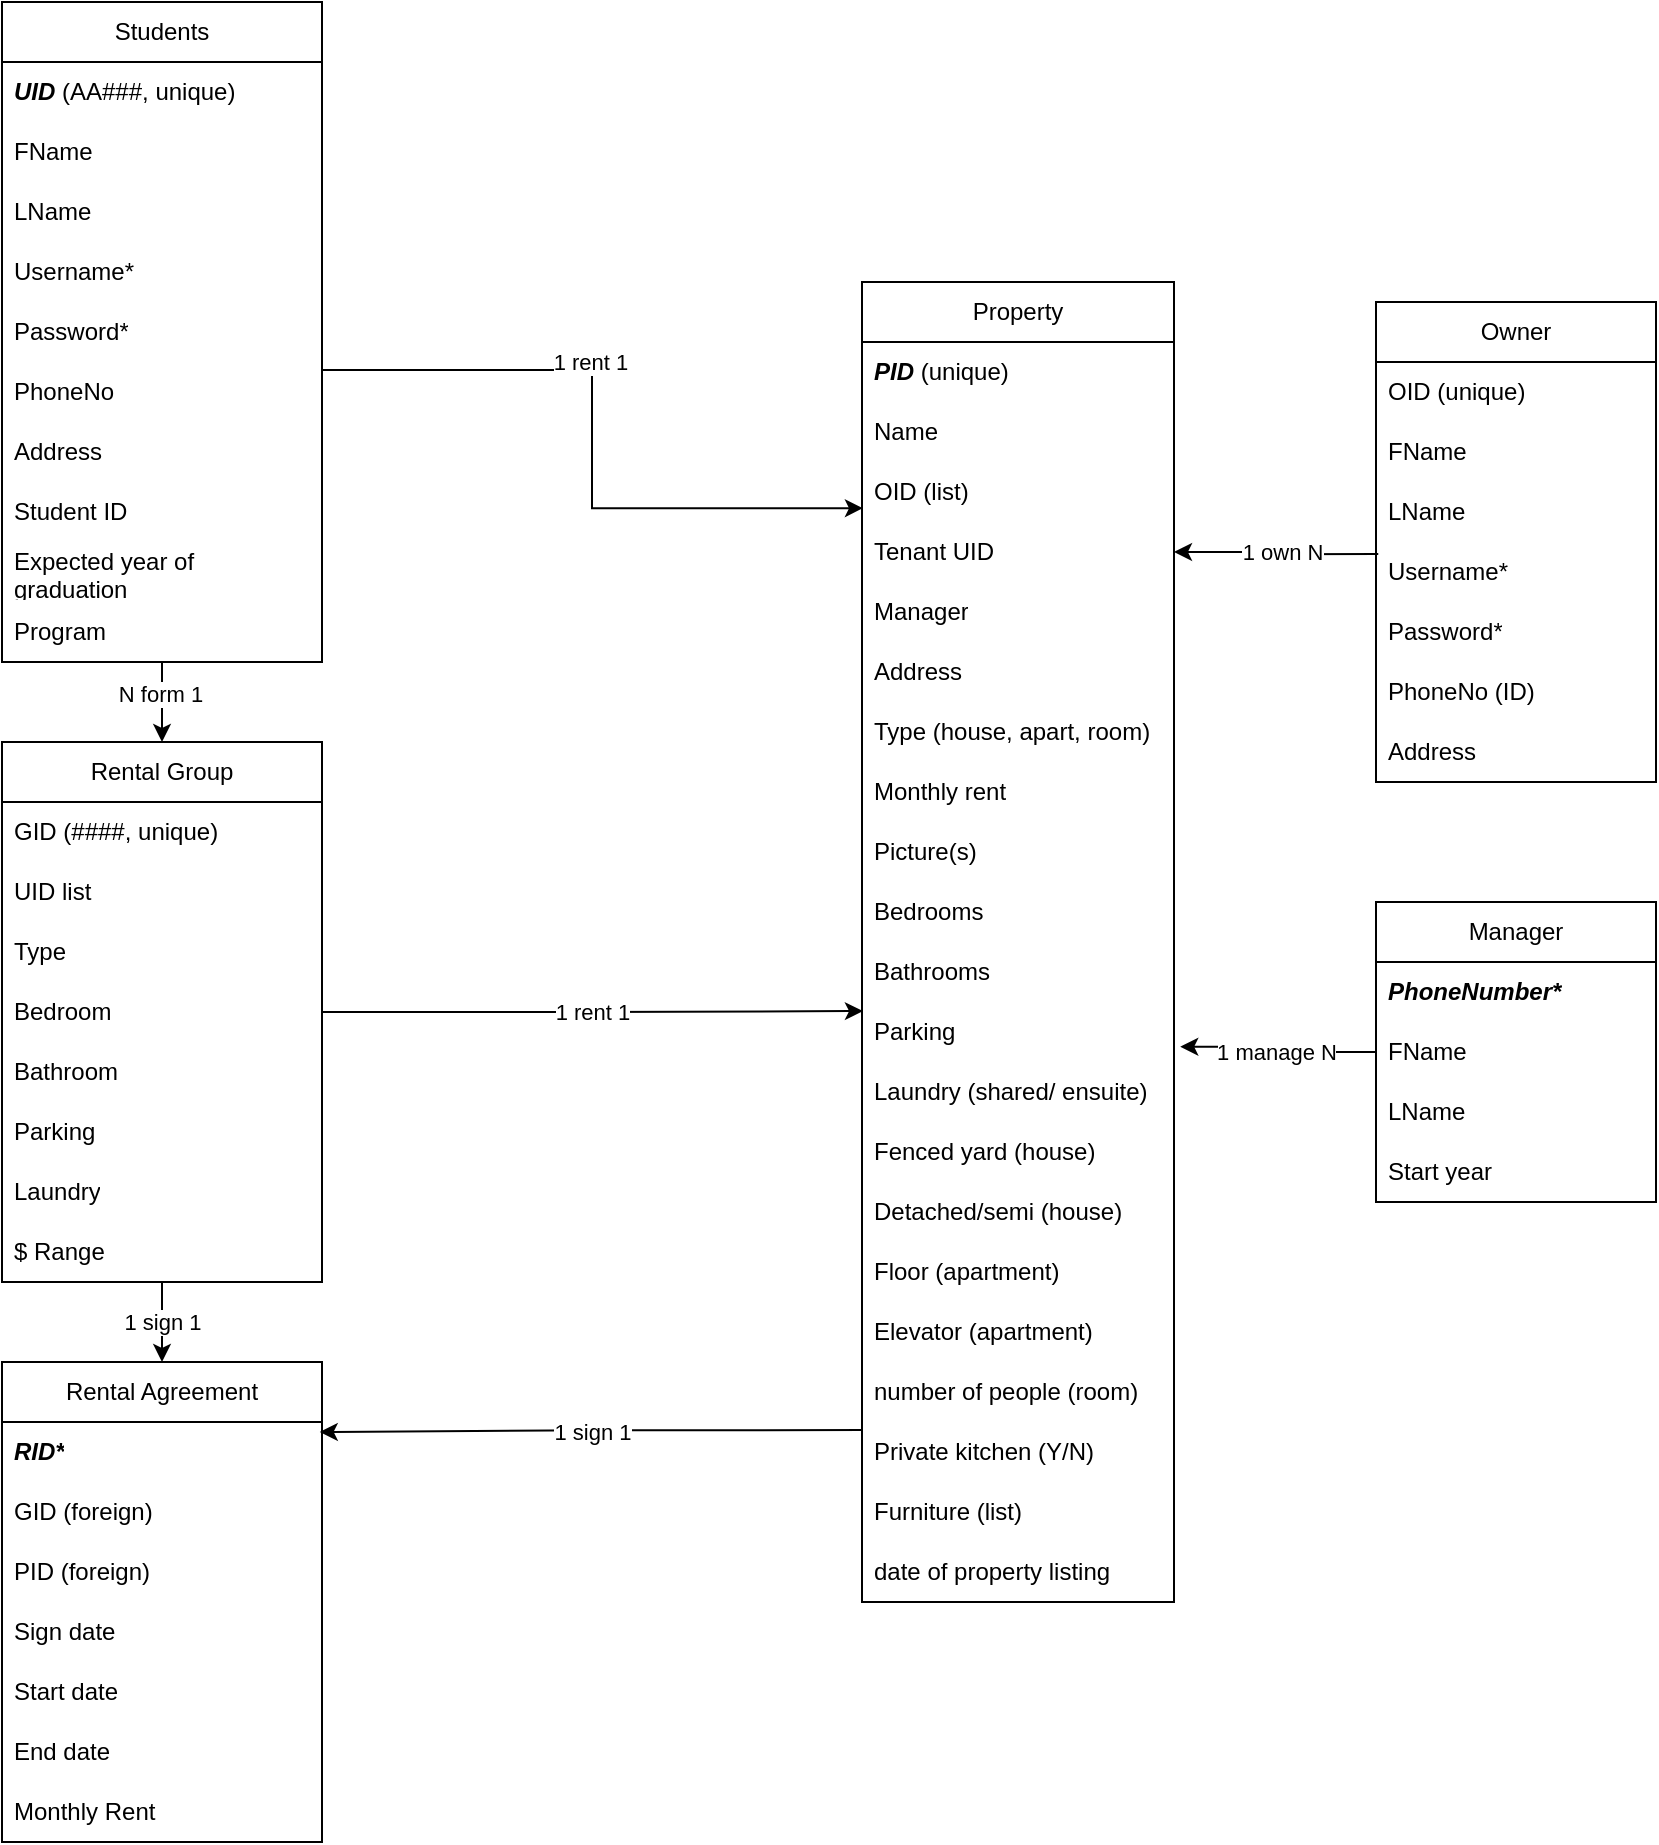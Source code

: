 <mxfile version="22.1.21" type="github">
  <diagram id="C5RBs43oDa-KdzZeNtuy" name="Page-1">
    <mxGraphModel dx="1173" dy="765" grid="1" gridSize="10" guides="1" tooltips="1" connect="1" arrows="1" fold="1" page="1" pageScale="1" pageWidth="827" pageHeight="1169" math="0" shadow="0">
      <root>
        <mxCell id="WIyWlLk6GJQsqaUBKTNV-0" />
        <mxCell id="WIyWlLk6GJQsqaUBKTNV-1" parent="WIyWlLk6GJQsqaUBKTNV-0" />
        <mxCell id="_iqlYlecqy5unlglw5hI-17" style="edgeStyle=orthogonalEdgeStyle;rounded=0;orthogonalLoop=1;jettySize=auto;html=1;entryX=0.003;entryY=0.77;entryDx=0;entryDy=0;exitX=1;exitY=0.133;exitDx=0;exitDy=0;exitPerimeter=0;entryPerimeter=0;" parent="WIyWlLk6GJQsqaUBKTNV-1" source="_iqlYlecqy5unlglw5hI-5" target="_iqlYlecqy5unlglw5hI-30" edge="1">
          <mxGeometry relative="1" as="geometry" />
        </mxCell>
        <mxCell id="lewGBKHHSk3XJpXt-q_e-0" value="1 rent 1" style="edgeLabel;html=1;align=center;verticalAlign=middle;resizable=0;points=[];" parent="_iqlYlecqy5unlglw5hI-17" connectable="0" vertex="1">
          <mxGeometry x="-0.28" y="1" relative="1" as="geometry">
            <mxPoint x="12" y="-3" as="offset" />
          </mxGeometry>
        </mxCell>
        <mxCell id="Unsx_e9PCj31L5F9Mxkz-17" style="edgeStyle=orthogonalEdgeStyle;rounded=0;orthogonalLoop=1;jettySize=auto;html=1;entryX=0.5;entryY=0;entryDx=0;entryDy=0;" edge="1" parent="WIyWlLk6GJQsqaUBKTNV-1" source="_iqlYlecqy5unlglw5hI-2" target="_iqlYlecqy5unlglw5hI-34">
          <mxGeometry relative="1" as="geometry" />
        </mxCell>
        <mxCell id="Unsx_e9PCj31L5F9Mxkz-18" value="N form 1" style="edgeLabel;html=1;align=center;verticalAlign=middle;resizable=0;points=[];" vertex="1" connectable="0" parent="Unsx_e9PCj31L5F9Mxkz-17">
          <mxGeometry x="-0.237" y="-1" relative="1" as="geometry">
            <mxPoint as="offset" />
          </mxGeometry>
        </mxCell>
        <mxCell id="_iqlYlecqy5unlglw5hI-2" value="Students" style="swimlane;fontStyle=0;childLayout=stackLayout;horizontal=1;startSize=30;horizontalStack=0;resizeParent=1;resizeParentMax=0;resizeLast=0;collapsible=1;marginBottom=0;whiteSpace=wrap;html=1;" parent="WIyWlLk6GJQsqaUBKTNV-1" vertex="1">
          <mxGeometry width="160" height="330" as="geometry" />
        </mxCell>
        <mxCell id="_iqlYlecqy5unlglw5hI-3" value="&lt;i&gt;&lt;b&gt;UID&lt;/b&gt;&lt;/i&gt; (AA###, unique)" style="text;strokeColor=none;fillColor=none;align=left;verticalAlign=middle;spacingLeft=4;spacingRight=4;overflow=hidden;points=[[0,0.5],[1,0.5]];portConstraint=eastwest;rotatable=0;whiteSpace=wrap;html=1;" parent="_iqlYlecqy5unlglw5hI-2" vertex="1">
          <mxGeometry y="30" width="160" height="30" as="geometry" />
        </mxCell>
        <mxCell id="_iqlYlecqy5unlglw5hI-4" value="FName" style="text;strokeColor=none;fillColor=none;align=left;verticalAlign=middle;spacingLeft=4;spacingRight=4;overflow=hidden;points=[[0,0.5],[1,0.5]];portConstraint=eastwest;rotatable=0;whiteSpace=wrap;html=1;" parent="_iqlYlecqy5unlglw5hI-2" vertex="1">
          <mxGeometry y="60" width="160" height="30" as="geometry" />
        </mxCell>
        <mxCell id="_iqlYlecqy5unlglw5hI-52" value="LName" style="text;strokeColor=none;fillColor=none;align=left;verticalAlign=middle;spacingLeft=4;spacingRight=4;overflow=hidden;points=[[0,0.5],[1,0.5]];portConstraint=eastwest;rotatable=0;whiteSpace=wrap;html=1;" parent="_iqlYlecqy5unlglw5hI-2" vertex="1">
          <mxGeometry y="90" width="160" height="30" as="geometry" />
        </mxCell>
        <mxCell id="_iqlYlecqy5unlglw5hI-23" value="Username*" style="text;strokeColor=none;fillColor=none;align=left;verticalAlign=middle;spacingLeft=4;spacingRight=4;overflow=hidden;points=[[0,0.5],[1,0.5]];portConstraint=eastwest;rotatable=0;whiteSpace=wrap;html=1;" parent="_iqlYlecqy5unlglw5hI-2" vertex="1">
          <mxGeometry y="120" width="160" height="30" as="geometry" />
        </mxCell>
        <mxCell id="_iqlYlecqy5unlglw5hI-24" value="Password*" style="text;strokeColor=none;fillColor=none;align=left;verticalAlign=middle;spacingLeft=4;spacingRight=4;overflow=hidden;points=[[0,0.5],[1,0.5]];portConstraint=eastwest;rotatable=0;whiteSpace=wrap;html=1;" parent="_iqlYlecqy5unlglw5hI-2" vertex="1">
          <mxGeometry y="150" width="160" height="30" as="geometry" />
        </mxCell>
        <mxCell id="_iqlYlecqy5unlglw5hI-5" value="&lt;div&gt;PhoneNo&lt;/div&gt;" style="text;strokeColor=none;fillColor=none;align=left;verticalAlign=middle;spacingLeft=4;spacingRight=4;overflow=hidden;points=[[0,0.5],[1,0.5]];portConstraint=eastwest;rotatable=0;whiteSpace=wrap;html=1;" parent="_iqlYlecqy5unlglw5hI-2" vertex="1">
          <mxGeometry y="180" width="160" height="30" as="geometry" />
        </mxCell>
        <mxCell id="_iqlYlecqy5unlglw5hI-7" value="Address" style="text;strokeColor=none;fillColor=none;align=left;verticalAlign=middle;spacingLeft=4;spacingRight=4;overflow=hidden;points=[[0,0.5],[1,0.5]];portConstraint=eastwest;rotatable=0;whiteSpace=wrap;html=1;" parent="_iqlYlecqy5unlglw5hI-2" vertex="1">
          <mxGeometry y="210" width="160" height="30" as="geometry" />
        </mxCell>
        <mxCell id="Unsx_e9PCj31L5F9Mxkz-19" value="Student ID" style="text;strokeColor=none;fillColor=none;align=left;verticalAlign=middle;spacingLeft=4;spacingRight=4;overflow=hidden;points=[[0,0.5],[1,0.5]];portConstraint=eastwest;rotatable=0;whiteSpace=wrap;html=1;" vertex="1" parent="_iqlYlecqy5unlglw5hI-2">
          <mxGeometry y="240" width="160" height="30" as="geometry" />
        </mxCell>
        <mxCell id="Unsx_e9PCj31L5F9Mxkz-20" value="Expected year of graduation" style="text;strokeColor=none;fillColor=none;align=left;verticalAlign=middle;spacingLeft=4;spacingRight=4;overflow=hidden;points=[[0,0.5],[1,0.5]];portConstraint=eastwest;rotatable=0;whiteSpace=wrap;html=1;" vertex="1" parent="_iqlYlecqy5unlglw5hI-2">
          <mxGeometry y="270" width="160" height="30" as="geometry" />
        </mxCell>
        <mxCell id="Unsx_e9PCj31L5F9Mxkz-21" value="Program" style="text;strokeColor=none;fillColor=none;align=left;verticalAlign=middle;spacingLeft=4;spacingRight=4;overflow=hidden;points=[[0,0.5],[1,0.5]];portConstraint=eastwest;rotatable=0;whiteSpace=wrap;html=1;" vertex="1" parent="_iqlYlecqy5unlglw5hI-2">
          <mxGeometry y="300" width="160" height="30" as="geometry" />
        </mxCell>
        <mxCell id="_iqlYlecqy5unlglw5hI-13" value="Property" style="swimlane;fontStyle=0;childLayout=stackLayout;horizontal=1;startSize=30;horizontalStack=0;resizeParent=1;resizeParentMax=0;resizeLast=0;collapsible=1;marginBottom=0;whiteSpace=wrap;html=1;" parent="WIyWlLk6GJQsqaUBKTNV-1" vertex="1">
          <mxGeometry x="430" y="140" width="156" height="660" as="geometry" />
        </mxCell>
        <mxCell id="_iqlYlecqy5unlglw5hI-14" value="&lt;b&gt;&lt;i&gt;PID&lt;/i&gt;&lt;/b&gt; (unique)" style="text;strokeColor=none;fillColor=none;align=left;verticalAlign=middle;spacingLeft=4;spacingRight=4;overflow=hidden;points=[[0,0.5],[1,0.5]];portConstraint=eastwest;rotatable=0;whiteSpace=wrap;html=1;" parent="_iqlYlecqy5unlglw5hI-13" vertex="1">
          <mxGeometry y="30" width="156" height="30" as="geometry" />
        </mxCell>
        <mxCell id="_iqlYlecqy5unlglw5hI-32" value="Name" style="text;strokeColor=none;fillColor=none;align=left;verticalAlign=middle;spacingLeft=4;spacingRight=4;overflow=hidden;points=[[0,0.5],[1,0.5]];portConstraint=eastwest;rotatable=0;whiteSpace=wrap;html=1;" parent="_iqlYlecqy5unlglw5hI-13" vertex="1">
          <mxGeometry y="60" width="156" height="30" as="geometry" />
        </mxCell>
        <mxCell id="_iqlYlecqy5unlglw5hI-30" value="OID (list)" style="text;strokeColor=none;fillColor=none;align=left;verticalAlign=middle;spacingLeft=4;spacingRight=4;overflow=hidden;points=[[0,0.5],[1,0.5]];portConstraint=eastwest;rotatable=0;whiteSpace=wrap;html=1;" parent="_iqlYlecqy5unlglw5hI-13" vertex="1">
          <mxGeometry y="90" width="156" height="30" as="geometry" />
        </mxCell>
        <mxCell id="_iqlYlecqy5unlglw5hI-31" value="Tenant UID" style="text;strokeColor=none;fillColor=none;align=left;verticalAlign=middle;spacingLeft=4;spacingRight=4;overflow=hidden;points=[[0,0.5],[1,0.5]];portConstraint=eastwest;rotatable=0;whiteSpace=wrap;html=1;" parent="_iqlYlecqy5unlglw5hI-13" vertex="1">
          <mxGeometry y="120" width="156" height="30" as="geometry" />
        </mxCell>
        <mxCell id="_iqlYlecqy5unlglw5hI-47" value="Manager" style="text;strokeColor=none;fillColor=none;align=left;verticalAlign=middle;spacingLeft=4;spacingRight=4;overflow=hidden;points=[[0,0.5],[1,0.5]];portConstraint=eastwest;rotatable=0;whiteSpace=wrap;html=1;" parent="_iqlYlecqy5unlglw5hI-13" vertex="1">
          <mxGeometry y="150" width="156" height="30" as="geometry" />
        </mxCell>
        <mxCell id="_iqlYlecqy5unlglw5hI-15" value="Address" style="text;strokeColor=none;fillColor=none;align=left;verticalAlign=middle;spacingLeft=4;spacingRight=4;overflow=hidden;points=[[0,0.5],[1,0.5]];portConstraint=eastwest;rotatable=0;whiteSpace=wrap;html=1;" parent="_iqlYlecqy5unlglw5hI-13" vertex="1">
          <mxGeometry y="180" width="156" height="30" as="geometry" />
        </mxCell>
        <mxCell id="_iqlYlecqy5unlglw5hI-19" value="Type (house, apart, room)" style="text;strokeColor=none;fillColor=none;align=left;verticalAlign=middle;spacingLeft=4;spacingRight=4;overflow=hidden;points=[[0,0.5],[1,0.5]];portConstraint=eastwest;rotatable=0;whiteSpace=wrap;html=1;" parent="_iqlYlecqy5unlglw5hI-13" vertex="1">
          <mxGeometry y="210" width="156" height="30" as="geometry" />
        </mxCell>
        <mxCell id="Unsx_e9PCj31L5F9Mxkz-0" value="Monthly rent" style="text;strokeColor=none;fillColor=none;align=left;verticalAlign=middle;spacingLeft=4;spacingRight=4;overflow=hidden;points=[[0,0.5],[1,0.5]];portConstraint=eastwest;rotatable=0;whiteSpace=wrap;html=1;" vertex="1" parent="_iqlYlecqy5unlglw5hI-13">
          <mxGeometry y="240" width="156" height="30" as="geometry" />
        </mxCell>
        <mxCell id="_iqlYlecqy5unlglw5hI-18" value="Picture(s)" style="text;strokeColor=none;fillColor=none;align=left;verticalAlign=middle;spacingLeft=4;spacingRight=4;overflow=hidden;points=[[0,0.5],[1,0.5]];portConstraint=eastwest;rotatable=0;whiteSpace=wrap;html=1;" parent="_iqlYlecqy5unlglw5hI-13" vertex="1">
          <mxGeometry y="270" width="156" height="30" as="geometry" />
        </mxCell>
        <mxCell id="_iqlYlecqy5unlglw5hI-16" value="Bedrooms" style="text;strokeColor=none;fillColor=none;align=left;verticalAlign=middle;spacingLeft=4;spacingRight=4;overflow=hidden;points=[[0,0.5],[1,0.5]];portConstraint=eastwest;rotatable=0;whiteSpace=wrap;html=1;" parent="_iqlYlecqy5unlglw5hI-13" vertex="1">
          <mxGeometry y="300" width="156" height="30" as="geometry" />
        </mxCell>
        <mxCell id="_iqlYlecqy5unlglw5hI-20" value="Bathrooms" style="text;strokeColor=none;fillColor=none;align=left;verticalAlign=middle;spacingLeft=4;spacingRight=4;overflow=hidden;points=[[0,0.5],[1,0.5]];portConstraint=eastwest;rotatable=0;whiteSpace=wrap;html=1;" parent="_iqlYlecqy5unlglw5hI-13" vertex="1">
          <mxGeometry y="330" width="156" height="30" as="geometry" />
        </mxCell>
        <mxCell id="_iqlYlecqy5unlglw5hI-21" value="Parking" style="text;strokeColor=none;fillColor=none;align=left;verticalAlign=middle;spacingLeft=4;spacingRight=4;overflow=hidden;points=[[0,0.5],[1,0.5]];portConstraint=eastwest;rotatable=0;whiteSpace=wrap;html=1;" parent="_iqlYlecqy5unlglw5hI-13" vertex="1">
          <mxGeometry y="360" width="156" height="30" as="geometry" />
        </mxCell>
        <mxCell id="_iqlYlecqy5unlglw5hI-22" value="Laundry (shared/ ensuite)" style="text;strokeColor=none;fillColor=none;align=left;verticalAlign=middle;spacingLeft=4;spacingRight=4;overflow=hidden;points=[[0,0.5],[1,0.5]];portConstraint=eastwest;rotatable=0;whiteSpace=wrap;html=1;" parent="_iqlYlecqy5unlglw5hI-13" vertex="1">
          <mxGeometry y="390" width="156" height="30" as="geometry" />
        </mxCell>
        <mxCell id="_iqlYlecqy5unlglw5hI-25" value="Fenced yard (house)" style="text;strokeColor=none;fillColor=none;align=left;verticalAlign=middle;spacingLeft=4;spacingRight=4;overflow=hidden;points=[[0,0.5],[1,0.5]];portConstraint=eastwest;rotatable=0;whiteSpace=wrap;html=1;" parent="_iqlYlecqy5unlglw5hI-13" vertex="1">
          <mxGeometry y="420" width="156" height="30" as="geometry" />
        </mxCell>
        <mxCell id="_iqlYlecqy5unlglw5hI-28" value="Detached/semi (house)" style="text;strokeColor=none;fillColor=none;align=left;verticalAlign=middle;spacingLeft=4;spacingRight=4;overflow=hidden;points=[[0,0.5],[1,0.5]];portConstraint=eastwest;rotatable=0;whiteSpace=wrap;html=1;" parent="_iqlYlecqy5unlglw5hI-13" vertex="1">
          <mxGeometry y="450" width="156" height="30" as="geometry" />
        </mxCell>
        <mxCell id="_iqlYlecqy5unlglw5hI-26" value="Floor (apartment)" style="text;strokeColor=none;fillColor=none;align=left;verticalAlign=middle;spacingLeft=4;spacingRight=4;overflow=hidden;points=[[0,0.5],[1,0.5]];portConstraint=eastwest;rotatable=0;whiteSpace=wrap;html=1;" parent="_iqlYlecqy5unlglw5hI-13" vertex="1">
          <mxGeometry y="480" width="156" height="30" as="geometry" />
        </mxCell>
        <mxCell id="_iqlYlecqy5unlglw5hI-27" value="Elevator (apartment)" style="text;strokeColor=none;fillColor=none;align=left;verticalAlign=middle;spacingLeft=4;spacingRight=4;overflow=hidden;points=[[0,0.5],[1,0.5]];portConstraint=eastwest;rotatable=0;whiteSpace=wrap;html=1;" parent="_iqlYlecqy5unlglw5hI-13" vertex="1">
          <mxGeometry y="510" width="156" height="30" as="geometry" />
        </mxCell>
        <mxCell id="Unsx_e9PCj31L5F9Mxkz-2" value="number of people (room)" style="text;strokeColor=none;fillColor=none;align=left;verticalAlign=middle;spacingLeft=4;spacingRight=4;overflow=hidden;points=[[0,0.5],[1,0.5]];portConstraint=eastwest;rotatable=0;whiteSpace=wrap;html=1;" vertex="1" parent="_iqlYlecqy5unlglw5hI-13">
          <mxGeometry y="540" width="156" height="30" as="geometry" />
        </mxCell>
        <mxCell id="_iqlYlecqy5unlglw5hI-66" value="Private kitchen (Y/N)" style="text;strokeColor=none;fillColor=none;align=left;verticalAlign=middle;spacingLeft=4;spacingRight=4;overflow=hidden;points=[[0,0.5],[1,0.5]];portConstraint=eastwest;rotatable=0;whiteSpace=wrap;html=1;" parent="_iqlYlecqy5unlglw5hI-13" vertex="1">
          <mxGeometry y="570" width="156" height="30" as="geometry" />
        </mxCell>
        <mxCell id="_iqlYlecqy5unlglw5hI-29" value="&lt;div&gt;Furniture (list)&lt;/div&gt;" style="text;strokeColor=none;fillColor=none;align=left;verticalAlign=middle;spacingLeft=4;spacingRight=4;overflow=hidden;points=[[0,0.5],[1,0.5]];portConstraint=eastwest;rotatable=0;whiteSpace=wrap;html=1;" parent="_iqlYlecqy5unlglw5hI-13" vertex="1">
          <mxGeometry y="600" width="156" height="30" as="geometry" />
        </mxCell>
        <mxCell id="Unsx_e9PCj31L5F9Mxkz-1" value="date of property listing" style="text;strokeColor=none;fillColor=none;align=left;verticalAlign=middle;spacingLeft=4;spacingRight=4;overflow=hidden;points=[[0,0.5],[1,0.5]];portConstraint=eastwest;rotatable=0;whiteSpace=wrap;html=1;" vertex="1" parent="_iqlYlecqy5unlglw5hI-13">
          <mxGeometry y="630" width="156" height="30" as="geometry" />
        </mxCell>
        <mxCell id="_iqlYlecqy5unlglw5hI-34" value="Rental Group" style="swimlane;fontStyle=0;childLayout=stackLayout;horizontal=1;startSize=30;horizontalStack=0;resizeParent=1;resizeParentMax=0;resizeLast=0;collapsible=1;marginBottom=0;whiteSpace=wrap;html=1;" parent="WIyWlLk6GJQsqaUBKTNV-1" vertex="1">
          <mxGeometry y="370" width="160" height="270" as="geometry" />
        </mxCell>
        <mxCell id="_iqlYlecqy5unlglw5hI-35" value="GID (####, unique)" style="text;strokeColor=none;fillColor=none;align=left;verticalAlign=middle;spacingLeft=4;spacingRight=4;overflow=hidden;points=[[0,0.5],[1,0.5]];portConstraint=eastwest;rotatable=0;whiteSpace=wrap;html=1;" parent="_iqlYlecqy5unlglw5hI-34" vertex="1">
          <mxGeometry y="30" width="160" height="30" as="geometry" />
        </mxCell>
        <mxCell id="_iqlYlecqy5unlglw5hI-36" value="UID list" style="text;strokeColor=none;fillColor=none;align=left;verticalAlign=middle;spacingLeft=4;spacingRight=4;overflow=hidden;points=[[0,0.5],[1,0.5]];portConstraint=eastwest;rotatable=0;whiteSpace=wrap;html=1;" parent="_iqlYlecqy5unlglw5hI-34" vertex="1">
          <mxGeometry y="60" width="160" height="30" as="geometry" />
        </mxCell>
        <mxCell id="_iqlYlecqy5unlglw5hI-37" value="Type" style="text;strokeColor=none;fillColor=none;align=left;verticalAlign=middle;spacingLeft=4;spacingRight=4;overflow=hidden;points=[[0,0.5],[1,0.5]];portConstraint=eastwest;rotatable=0;whiteSpace=wrap;html=1;" parent="_iqlYlecqy5unlglw5hI-34" vertex="1">
          <mxGeometry y="90" width="160" height="30" as="geometry" />
        </mxCell>
        <mxCell id="_iqlYlecqy5unlglw5hI-38" value="Bedroom" style="text;strokeColor=none;fillColor=none;align=left;verticalAlign=middle;spacingLeft=4;spacingRight=4;overflow=hidden;points=[[0,0.5],[1,0.5]];portConstraint=eastwest;rotatable=0;whiteSpace=wrap;html=1;" parent="_iqlYlecqy5unlglw5hI-34" vertex="1">
          <mxGeometry y="120" width="160" height="30" as="geometry" />
        </mxCell>
        <mxCell id="_iqlYlecqy5unlglw5hI-39" value="Bathroom" style="text;strokeColor=none;fillColor=none;align=left;verticalAlign=middle;spacingLeft=4;spacingRight=4;overflow=hidden;points=[[0,0.5],[1,0.5]];portConstraint=eastwest;rotatable=0;whiteSpace=wrap;html=1;" parent="_iqlYlecqy5unlglw5hI-34" vertex="1">
          <mxGeometry y="150" width="160" height="30" as="geometry" />
        </mxCell>
        <mxCell id="_iqlYlecqy5unlglw5hI-42" value="Parking" style="text;strokeColor=none;fillColor=none;align=left;verticalAlign=middle;spacingLeft=4;spacingRight=4;overflow=hidden;points=[[0,0.5],[1,0.5]];portConstraint=eastwest;rotatable=0;whiteSpace=wrap;html=1;" parent="_iqlYlecqy5unlglw5hI-34" vertex="1">
          <mxGeometry y="180" width="160" height="30" as="geometry" />
        </mxCell>
        <mxCell id="_iqlYlecqy5unlglw5hI-43" value="Laundry" style="text;strokeColor=none;fillColor=none;align=left;verticalAlign=middle;spacingLeft=4;spacingRight=4;overflow=hidden;points=[[0,0.5],[1,0.5]];portConstraint=eastwest;rotatable=0;whiteSpace=wrap;html=1;" parent="_iqlYlecqy5unlglw5hI-34" vertex="1">
          <mxGeometry y="210" width="160" height="30" as="geometry" />
        </mxCell>
        <mxCell id="_iqlYlecqy5unlglw5hI-44" value="$ Range" style="text;strokeColor=none;fillColor=none;align=left;verticalAlign=middle;spacingLeft=4;spacingRight=4;overflow=hidden;points=[[0,0.5],[1,0.5]];portConstraint=eastwest;rotatable=0;whiteSpace=wrap;html=1;" parent="_iqlYlecqy5unlglw5hI-34" vertex="1">
          <mxGeometry y="240" width="160" height="30" as="geometry" />
        </mxCell>
        <mxCell id="_iqlYlecqy5unlglw5hI-45" value="1 rent 1" style="edgeStyle=orthogonalEdgeStyle;rounded=0;orthogonalLoop=1;jettySize=auto;html=1;entryX=0.003;entryY=0.151;entryDx=0;entryDy=0;entryPerimeter=0;" parent="WIyWlLk6GJQsqaUBKTNV-1" source="_iqlYlecqy5unlglw5hI-34" target="_iqlYlecqy5unlglw5hI-21" edge="1">
          <mxGeometry relative="1" as="geometry" />
        </mxCell>
        <mxCell id="_iqlYlecqy5unlglw5hI-48" value="Manager" style="swimlane;fontStyle=0;childLayout=stackLayout;horizontal=1;startSize=30;horizontalStack=0;resizeParent=1;resizeParentMax=0;resizeLast=0;collapsible=1;marginBottom=0;whiteSpace=wrap;html=1;" parent="WIyWlLk6GJQsqaUBKTNV-1" vertex="1">
          <mxGeometry x="687" y="450" width="140" height="150" as="geometry" />
        </mxCell>
        <mxCell id="_iqlYlecqy5unlglw5hI-49" value="&lt;b&gt;&lt;i&gt;PhoneNumber*&lt;/i&gt;&lt;/b&gt;" style="text;strokeColor=none;fillColor=none;align=left;verticalAlign=middle;spacingLeft=4;spacingRight=4;overflow=hidden;points=[[0,0.5],[1,0.5]];portConstraint=eastwest;rotatable=0;whiteSpace=wrap;html=1;" parent="_iqlYlecqy5unlglw5hI-48" vertex="1">
          <mxGeometry y="30" width="140" height="30" as="geometry" />
        </mxCell>
        <mxCell id="_iqlYlecqy5unlglw5hI-50" value="FName" style="text;strokeColor=none;fillColor=none;align=left;verticalAlign=middle;spacingLeft=4;spacingRight=4;overflow=hidden;points=[[0,0.5],[1,0.5]];portConstraint=eastwest;rotatable=0;whiteSpace=wrap;html=1;" parent="_iqlYlecqy5unlglw5hI-48" vertex="1">
          <mxGeometry y="60" width="140" height="30" as="geometry" />
        </mxCell>
        <mxCell id="_iqlYlecqy5unlglw5hI-51" value="LName" style="text;strokeColor=none;fillColor=none;align=left;verticalAlign=middle;spacingLeft=4;spacingRight=4;overflow=hidden;points=[[0,0.5],[1,0.5]];portConstraint=eastwest;rotatable=0;whiteSpace=wrap;html=1;" parent="_iqlYlecqy5unlglw5hI-48" vertex="1">
          <mxGeometry y="90" width="140" height="30" as="geometry" />
        </mxCell>
        <mxCell id="_iqlYlecqy5unlglw5hI-59" value="Start year" style="text;strokeColor=none;fillColor=none;align=left;verticalAlign=middle;spacingLeft=4;spacingRight=4;overflow=hidden;points=[[0,0.5],[1,0.5]];portConstraint=eastwest;rotatable=0;whiteSpace=wrap;html=1;" parent="_iqlYlecqy5unlglw5hI-48" vertex="1">
          <mxGeometry y="120" width="140" height="30" as="geometry" />
        </mxCell>
        <mxCell id="_iqlYlecqy5unlglw5hI-54" value="&lt;div&gt;1 manage N&lt;/div&gt;" style="edgeStyle=orthogonalEdgeStyle;rounded=0;orthogonalLoop=1;jettySize=auto;html=1;entryX=1.02;entryY=0.746;entryDx=0;entryDy=0;exitX=0;exitY=0.5;exitDx=0;exitDy=0;entryPerimeter=0;" parent="WIyWlLk6GJQsqaUBKTNV-1" source="_iqlYlecqy5unlglw5hI-50" target="_iqlYlecqy5unlglw5hI-21" edge="1">
          <mxGeometry relative="1" as="geometry" />
        </mxCell>
        <mxCell id="_iqlYlecqy5unlglw5hI-55" value="Rental Agreement" style="swimlane;fontStyle=0;childLayout=stackLayout;horizontal=1;startSize=30;horizontalStack=0;resizeParent=1;resizeParentMax=0;resizeLast=0;collapsible=1;marginBottom=0;whiteSpace=wrap;html=1;" parent="WIyWlLk6GJQsqaUBKTNV-1" vertex="1">
          <mxGeometry y="680" width="160" height="240" as="geometry" />
        </mxCell>
        <mxCell id="_iqlYlecqy5unlglw5hI-56" value="&lt;b&gt;&lt;i&gt;RID*&lt;/i&gt;&lt;/b&gt;" style="text;strokeColor=none;fillColor=none;align=left;verticalAlign=middle;spacingLeft=4;spacingRight=4;overflow=hidden;points=[[0,0.5],[1,0.5]];portConstraint=eastwest;rotatable=0;whiteSpace=wrap;html=1;" parent="_iqlYlecqy5unlglw5hI-55" vertex="1">
          <mxGeometry y="30" width="160" height="30" as="geometry" />
        </mxCell>
        <mxCell id="_iqlYlecqy5unlglw5hI-57" value="GID (foreign)" style="text;strokeColor=none;fillColor=none;align=left;verticalAlign=middle;spacingLeft=4;spacingRight=4;overflow=hidden;points=[[0,0.5],[1,0.5]];portConstraint=eastwest;rotatable=0;whiteSpace=wrap;html=1;" parent="_iqlYlecqy5unlglw5hI-55" vertex="1">
          <mxGeometry y="60" width="160" height="30" as="geometry" />
        </mxCell>
        <mxCell id="_iqlYlecqy5unlglw5hI-58" value="&lt;div&gt;PID (foreign)&lt;/div&gt;" style="text;strokeColor=none;fillColor=none;align=left;verticalAlign=middle;spacingLeft=4;spacingRight=4;overflow=hidden;points=[[0,0.5],[1,0.5]];portConstraint=eastwest;rotatable=0;whiteSpace=wrap;html=1;" parent="_iqlYlecqy5unlglw5hI-55" vertex="1">
          <mxGeometry y="90" width="160" height="30" as="geometry" />
        </mxCell>
        <mxCell id="_iqlYlecqy5unlglw5hI-61" value="Sign date" style="text;strokeColor=none;fillColor=none;align=left;verticalAlign=middle;spacingLeft=4;spacingRight=4;overflow=hidden;points=[[0,0.5],[1,0.5]];portConstraint=eastwest;rotatable=0;whiteSpace=wrap;html=1;" parent="_iqlYlecqy5unlglw5hI-55" vertex="1">
          <mxGeometry y="120" width="160" height="30" as="geometry" />
        </mxCell>
        <mxCell id="_iqlYlecqy5unlglw5hI-60" value="Start date" style="text;strokeColor=none;fillColor=none;align=left;verticalAlign=middle;spacingLeft=4;spacingRight=4;overflow=hidden;points=[[0,0.5],[1,0.5]];portConstraint=eastwest;rotatable=0;whiteSpace=wrap;html=1;" parent="_iqlYlecqy5unlglw5hI-55" vertex="1">
          <mxGeometry y="150" width="160" height="30" as="geometry" />
        </mxCell>
        <mxCell id="_iqlYlecqy5unlglw5hI-62" value="End date" style="text;strokeColor=none;fillColor=none;align=left;verticalAlign=middle;spacingLeft=4;spacingRight=4;overflow=hidden;points=[[0,0.5],[1,0.5]];portConstraint=eastwest;rotatable=0;whiteSpace=wrap;html=1;" parent="_iqlYlecqy5unlglw5hI-55" vertex="1">
          <mxGeometry y="180" width="160" height="30" as="geometry" />
        </mxCell>
        <mxCell id="_iqlYlecqy5unlglw5hI-63" value="Monthly Rent" style="text;strokeColor=none;fillColor=none;align=left;verticalAlign=middle;spacingLeft=4;spacingRight=4;overflow=hidden;points=[[0,0.5],[1,0.5]];portConstraint=eastwest;rotatable=0;whiteSpace=wrap;html=1;" parent="_iqlYlecqy5unlglw5hI-55" vertex="1">
          <mxGeometry y="210" width="160" height="30" as="geometry" />
        </mxCell>
        <mxCell id="_iqlYlecqy5unlglw5hI-64" value="1 sign 1" style="edgeStyle=orthogonalEdgeStyle;rounded=0;orthogonalLoop=1;jettySize=auto;html=1;entryX=0.5;entryY=0;entryDx=0;entryDy=0;exitX=0.5;exitY=1;exitDx=0;exitDy=0;" parent="WIyWlLk6GJQsqaUBKTNV-1" source="_iqlYlecqy5unlglw5hI-34" target="_iqlYlecqy5unlglw5hI-55" edge="1">
          <mxGeometry relative="1" as="geometry" />
        </mxCell>
        <mxCell id="_iqlYlecqy5unlglw5hI-65" value="1 sign 1" style="edgeStyle=orthogonalEdgeStyle;rounded=0;orthogonalLoop=1;jettySize=auto;html=1;entryX=0.993;entryY=0.167;entryDx=0;entryDy=0;exitX=0.003;exitY=1.135;exitDx=0;exitDy=0;exitPerimeter=0;entryPerimeter=0;" parent="WIyWlLk6GJQsqaUBKTNV-1" source="Unsx_e9PCj31L5F9Mxkz-2" target="_iqlYlecqy5unlglw5hI-56" edge="1">
          <mxGeometry relative="1" as="geometry" />
        </mxCell>
        <mxCell id="Unsx_e9PCj31L5F9Mxkz-14" style="edgeStyle=orthogonalEdgeStyle;rounded=0;orthogonalLoop=1;jettySize=auto;html=1;entryX=1;entryY=0.5;entryDx=0;entryDy=0;exitX=0.008;exitY=0.202;exitDx=0;exitDy=0;exitPerimeter=0;" edge="1" parent="WIyWlLk6GJQsqaUBKTNV-1" source="Unsx_e9PCj31L5F9Mxkz-10" target="_iqlYlecqy5unlglw5hI-31">
          <mxGeometry relative="1" as="geometry" />
        </mxCell>
        <mxCell id="Unsx_e9PCj31L5F9Mxkz-16" value="1 own N" style="edgeLabel;html=1;align=center;verticalAlign=middle;resizable=0;points=[];" vertex="1" connectable="0" parent="Unsx_e9PCj31L5F9Mxkz-14">
          <mxGeometry x="0.355" y="-3" relative="1" as="geometry">
            <mxPoint x="21" y="3" as="offset" />
          </mxGeometry>
        </mxCell>
        <mxCell id="Unsx_e9PCj31L5F9Mxkz-6" value="Owner" style="swimlane;fontStyle=0;childLayout=stackLayout;horizontal=1;startSize=30;horizontalStack=0;resizeParent=1;resizeParentMax=0;resizeLast=0;collapsible=1;marginBottom=0;whiteSpace=wrap;html=1;" vertex="1" parent="WIyWlLk6GJQsqaUBKTNV-1">
          <mxGeometry x="687" y="150" width="140" height="240" as="geometry" />
        </mxCell>
        <mxCell id="Unsx_e9PCj31L5F9Mxkz-15" value="OID (unique)" style="text;strokeColor=none;fillColor=none;align=left;verticalAlign=middle;spacingLeft=4;spacingRight=4;overflow=hidden;points=[[0,0.5],[1,0.5]];portConstraint=eastwest;rotatable=0;whiteSpace=wrap;html=1;" vertex="1" parent="Unsx_e9PCj31L5F9Mxkz-6">
          <mxGeometry y="30" width="140" height="30" as="geometry" />
        </mxCell>
        <mxCell id="Unsx_e9PCj31L5F9Mxkz-8" value="FName" style="text;strokeColor=none;fillColor=none;align=left;verticalAlign=middle;spacingLeft=4;spacingRight=4;overflow=hidden;points=[[0,0.5],[1,0.5]];portConstraint=eastwest;rotatable=0;whiteSpace=wrap;html=1;" vertex="1" parent="Unsx_e9PCj31L5F9Mxkz-6">
          <mxGeometry y="60" width="140" height="30" as="geometry" />
        </mxCell>
        <mxCell id="Unsx_e9PCj31L5F9Mxkz-9" value="LName" style="text;strokeColor=none;fillColor=none;align=left;verticalAlign=middle;spacingLeft=4;spacingRight=4;overflow=hidden;points=[[0,0.5],[1,0.5]];portConstraint=eastwest;rotatable=0;whiteSpace=wrap;html=1;" vertex="1" parent="Unsx_e9PCj31L5F9Mxkz-6">
          <mxGeometry y="90" width="140" height="30" as="geometry" />
        </mxCell>
        <mxCell id="Unsx_e9PCj31L5F9Mxkz-10" value="Username*" style="text;strokeColor=none;fillColor=none;align=left;verticalAlign=middle;spacingLeft=4;spacingRight=4;overflow=hidden;points=[[0,0.5],[1,0.5]];portConstraint=eastwest;rotatable=0;whiteSpace=wrap;html=1;" vertex="1" parent="Unsx_e9PCj31L5F9Mxkz-6">
          <mxGeometry y="120" width="140" height="30" as="geometry" />
        </mxCell>
        <mxCell id="Unsx_e9PCj31L5F9Mxkz-11" value="Password*" style="text;strokeColor=none;fillColor=none;align=left;verticalAlign=middle;spacingLeft=4;spacingRight=4;overflow=hidden;points=[[0,0.5],[1,0.5]];portConstraint=eastwest;rotatable=0;whiteSpace=wrap;html=1;" vertex="1" parent="Unsx_e9PCj31L5F9Mxkz-6">
          <mxGeometry y="150" width="140" height="30" as="geometry" />
        </mxCell>
        <mxCell id="Unsx_e9PCj31L5F9Mxkz-12" value="&lt;div&gt;PhoneNo (ID)&lt;br&gt;&lt;/div&gt;" style="text;strokeColor=none;fillColor=none;align=left;verticalAlign=middle;spacingLeft=4;spacingRight=4;overflow=hidden;points=[[0,0.5],[1,0.5]];portConstraint=eastwest;rotatable=0;whiteSpace=wrap;html=1;" vertex="1" parent="Unsx_e9PCj31L5F9Mxkz-6">
          <mxGeometry y="180" width="140" height="30" as="geometry" />
        </mxCell>
        <mxCell id="Unsx_e9PCj31L5F9Mxkz-13" value="Address" style="text;strokeColor=none;fillColor=none;align=left;verticalAlign=middle;spacingLeft=4;spacingRight=4;overflow=hidden;points=[[0,0.5],[1,0.5]];portConstraint=eastwest;rotatable=0;whiteSpace=wrap;html=1;" vertex="1" parent="Unsx_e9PCj31L5F9Mxkz-6">
          <mxGeometry y="210" width="140" height="30" as="geometry" />
        </mxCell>
      </root>
    </mxGraphModel>
  </diagram>
</mxfile>
